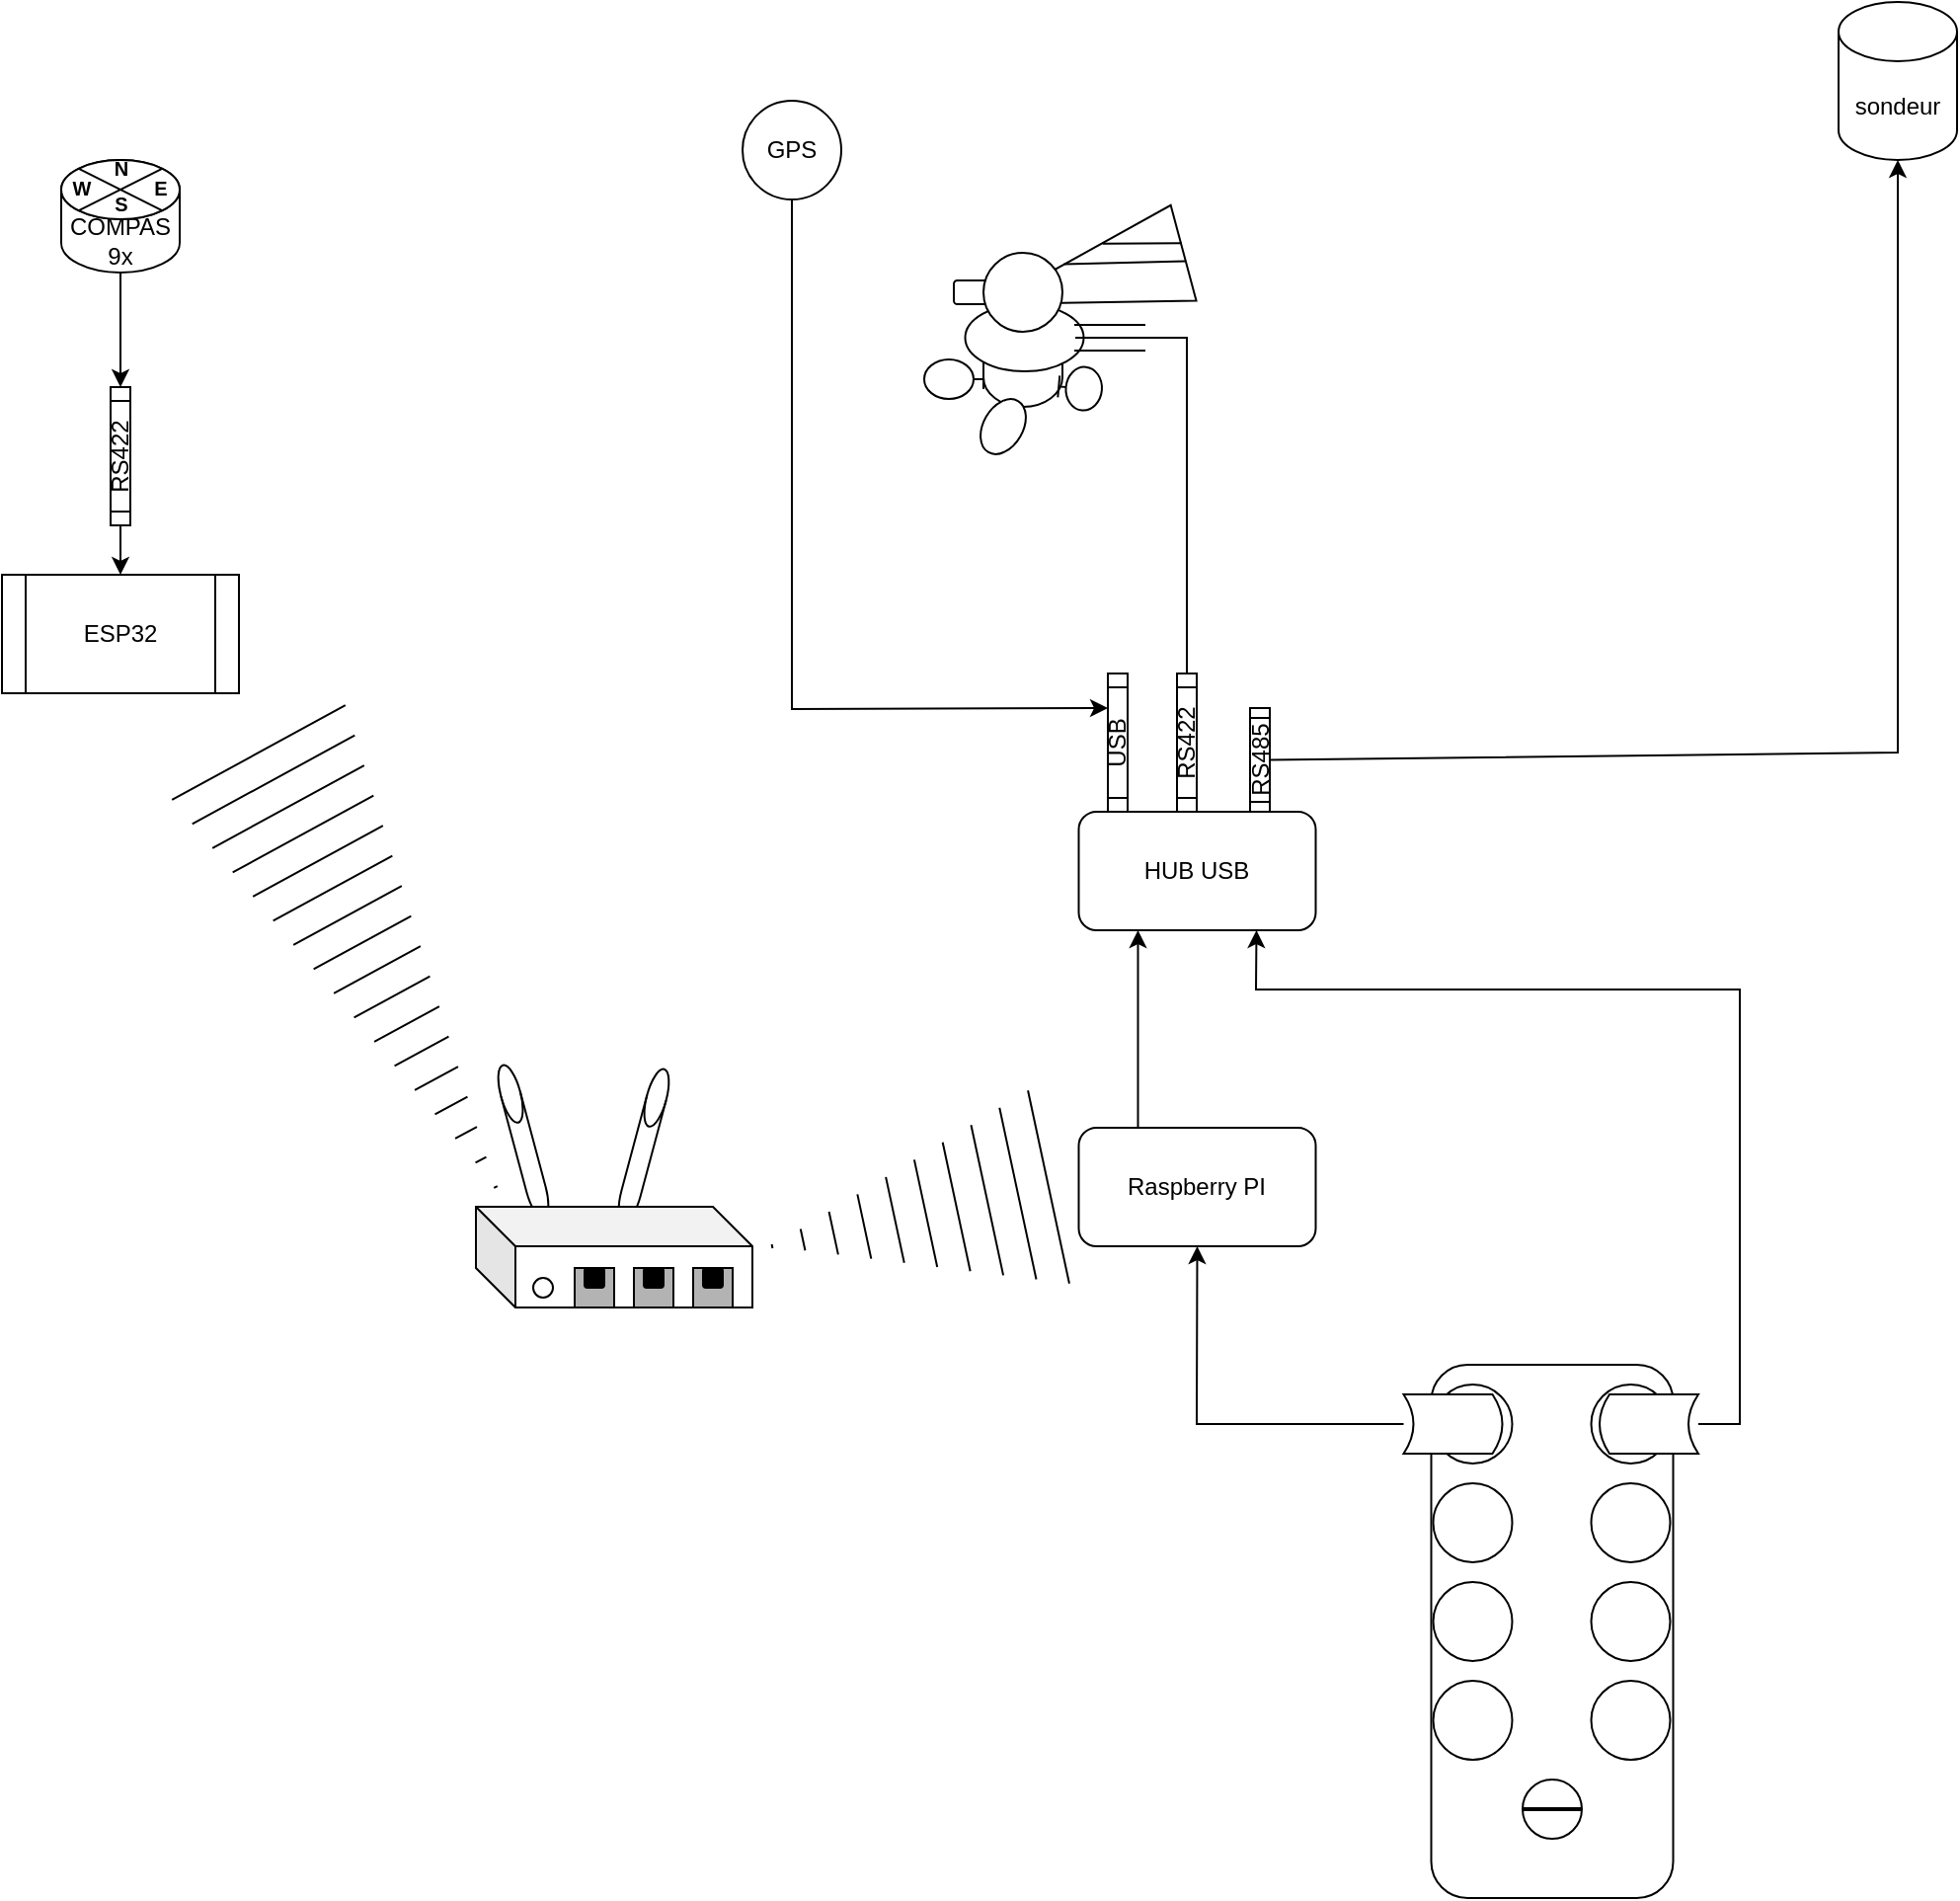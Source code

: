 <mxfile version="26.1.1">
  <diagram name="Page-1" id="7e0a89b8-554c-2b80-1dc8-d5c74ca68de4">
    <mxGraphModel dx="2924" dy="1096" grid="1" gridSize="10" guides="1" tooltips="1" connect="1" arrows="1" fold="1" page="1" pageScale="1" pageWidth="1100" pageHeight="850" background="none" math="0" shadow="0">
      <root>
        <mxCell id="0" />
        <mxCell id="1" parent="0" />
        <mxCell id="AymEnN1jt3cIqRpXWdCc-1" value="&lt;div&gt;sondeur&lt;/div&gt;" style="shape=cylinder3;whiteSpace=wrap;html=1;boundedLbl=1;backgroundOutline=1;size=15;" parent="1" vertex="1">
          <mxGeometry x="730" y="60" width="60" height="80" as="geometry" />
        </mxCell>
        <mxCell id="AymEnN1jt3cIqRpXWdCc-2" value="" style="rounded=1;whiteSpace=wrap;html=1;rotation=90;" parent="1" vertex="1">
          <mxGeometry x="450" y="823.75" width="270" height="122.5" as="geometry" />
        </mxCell>
        <mxCell id="AymEnN1jt3cIqRpXWdCc-3" value="" style="ellipse;whiteSpace=wrap;html=1;aspect=fixed;" parent="1" vertex="1">
          <mxGeometry x="524.75" y="760" width="40" height="40" as="geometry" />
        </mxCell>
        <mxCell id="AymEnN1jt3cIqRpXWdCc-5" value="" style="ellipse;whiteSpace=wrap;html=1;aspect=fixed;" parent="1" vertex="1">
          <mxGeometry x="524.75" y="810" width="40" height="40" as="geometry" />
        </mxCell>
        <mxCell id="AymEnN1jt3cIqRpXWdCc-6" value="" style="ellipse;whiteSpace=wrap;html=1;aspect=fixed;" parent="1" vertex="1">
          <mxGeometry x="524.75" y="860" width="40" height="40" as="geometry" />
        </mxCell>
        <mxCell id="AymEnN1jt3cIqRpXWdCc-7" value="" style="ellipse;whiteSpace=wrap;html=1;aspect=fixed;" parent="1" vertex="1">
          <mxGeometry x="524.75" y="910" width="40" height="40" as="geometry" />
        </mxCell>
        <mxCell id="AymEnN1jt3cIqRpXWdCc-8" value="" style="ellipse;whiteSpace=wrap;html=1;aspect=fixed;" parent="1" vertex="1">
          <mxGeometry x="604.75" y="760" width="40" height="40" as="geometry" />
        </mxCell>
        <mxCell id="AymEnN1jt3cIqRpXWdCc-9" value="" style="ellipse;whiteSpace=wrap;html=1;aspect=fixed;" parent="1" vertex="1">
          <mxGeometry x="604.75" y="810" width="40" height="40" as="geometry" />
        </mxCell>
        <mxCell id="AymEnN1jt3cIqRpXWdCc-10" value="" style="ellipse;whiteSpace=wrap;html=1;aspect=fixed;" parent="1" vertex="1">
          <mxGeometry x="604.75" y="860" width="40" height="40" as="geometry" />
        </mxCell>
        <mxCell id="AymEnN1jt3cIqRpXWdCc-11" value="" style="ellipse;whiteSpace=wrap;html=1;aspect=fixed;" parent="1" vertex="1">
          <mxGeometry x="604.75" y="910" width="40" height="40" as="geometry" />
        </mxCell>
        <mxCell id="AymEnN1jt3cIqRpXWdCc-12" value="" style="ellipse;whiteSpace=wrap;html=1;aspect=fixed;" parent="1" vertex="1">
          <mxGeometry x="570" y="960" width="30" height="30" as="geometry" />
        </mxCell>
        <mxCell id="AymEnN1jt3cIqRpXWdCc-14" value="" style="line;strokeWidth=2;html=1;" parent="1" vertex="1">
          <mxGeometry x="570" y="970" width="30" height="10" as="geometry" />
        </mxCell>
        <mxCell id="AymEnN1jt3cIqRpXWdCc-19" style="edgeStyle=none;rounded=0;orthogonalLoop=1;jettySize=auto;html=1;exitX=1;exitY=0.5;exitDx=0;exitDy=0;entryX=0.5;entryY=1;entryDx=0;entryDy=0;" parent="1" source="AymEnN1jt3cIqRpXWdCc-15" target="AymEnN1jt3cIqRpXWdCc-17" edge="1">
          <mxGeometry relative="1" as="geometry">
            <Array as="points">
              <mxPoint x="405" y="780" />
            </Array>
          </mxGeometry>
        </mxCell>
        <mxCell id="AymEnN1jt3cIqRpXWdCc-15" value="" style="shape=dataStorage;whiteSpace=wrap;html=1;fixedSize=1;rotation=-180;size=5;" parent="1" vertex="1">
          <mxGeometry x="509.75" y="765" width="50" height="30" as="geometry" />
        </mxCell>
        <mxCell id="AymEnN1jt3cIqRpXWdCc-20" style="edgeStyle=none;rounded=0;orthogonalLoop=1;jettySize=auto;html=1;exitX=0.25;exitY=0;exitDx=0;exitDy=0;entryX=0.25;entryY=1;entryDx=0;entryDy=0;" parent="1" source="AymEnN1jt3cIqRpXWdCc-17" target="AymEnN1jt3cIqRpXWdCc-18" edge="1">
          <mxGeometry relative="1" as="geometry" />
        </mxCell>
        <mxCell id="AymEnN1jt3cIqRpXWdCc-17" value="Raspberry PI" style="rounded=1;whiteSpace=wrap;html=1;" parent="1" vertex="1">
          <mxGeometry x="345.25" y="630" width="120" height="60" as="geometry" />
        </mxCell>
        <mxCell id="AymEnN1jt3cIqRpXWdCc-18" value="HUB USB" style="rounded=1;whiteSpace=wrap;html=1;" parent="1" vertex="1">
          <mxGeometry x="345.25" y="470" width="120" height="60" as="geometry" />
        </mxCell>
        <mxCell id="AymEnN1jt3cIqRpXWdCc-24" value="USB" style="shape=process;whiteSpace=wrap;html=1;backgroundOutline=1;rotation=-90;" parent="1" vertex="1">
          <mxGeometry x="330" y="430" width="70" height="10" as="geometry" />
        </mxCell>
        <mxCell id="AymEnN1jt3cIqRpXWdCc-25" value="&lt;div&gt;RS422&lt;/div&gt;" style="shape=process;whiteSpace=wrap;html=1;backgroundOutline=1;rotation=-90;" parent="1" vertex="1">
          <mxGeometry x="365" y="430" width="70" height="10" as="geometry" />
        </mxCell>
        <mxCell id="UGv_FsY0YA6teAsnB-vg-2" value="&lt;div&gt;RS485&lt;/div&gt;" style="shape=process;whiteSpace=wrap;html=1;backgroundOutline=1;rotation=-90;" vertex="1" parent="1">
          <mxGeometry x="410.75" y="438.75" width="52.5" height="10" as="geometry" />
        </mxCell>
        <mxCell id="UGv_FsY0YA6teAsnB-vg-3" style="edgeStyle=none;rounded=0;orthogonalLoop=1;jettySize=auto;html=1;entryX=0.5;entryY=1;entryDx=0;entryDy=0;entryPerimeter=0;exitX=0.5;exitY=1;exitDx=0;exitDy=0;" edge="1" parent="1" source="UGv_FsY0YA6teAsnB-vg-2" target="AymEnN1jt3cIqRpXWdCc-1">
          <mxGeometry relative="1" as="geometry">
            <mxPoint x="450" y="440" as="sourcePoint" />
            <Array as="points">
              <mxPoint x="760" y="440" />
            </Array>
          </mxGeometry>
        </mxCell>
        <mxCell id="UGv_FsY0YA6teAsnB-vg-6" style="edgeStyle=none;rounded=0;orthogonalLoop=1;jettySize=auto;html=1;exitX=0.5;exitY=1;exitDx=0;exitDy=0;entryX=0.75;entryY=0;entryDx=0;entryDy=0;" edge="1" parent="1" source="UGv_FsY0YA6teAsnB-vg-5" target="AymEnN1jt3cIqRpXWdCc-24">
          <mxGeometry relative="1" as="geometry">
            <Array as="points">
              <mxPoint x="200" y="418" />
            </Array>
          </mxGeometry>
        </mxCell>
        <mxCell id="UGv_FsY0YA6teAsnB-vg-5" value="GPS" style="ellipse;whiteSpace=wrap;html=1;aspect=fixed;" vertex="1" parent="1">
          <mxGeometry x="175" y="110" width="50" height="50" as="geometry" />
        </mxCell>
        <mxCell id="UGv_FsY0YA6teAsnB-vg-7" value="" style="triangle;whiteSpace=wrap;html=1;rotation=-195;" vertex="1" parent="1">
          <mxGeometry x="300" y="175" width="100" height="50" as="geometry" />
        </mxCell>
        <mxCell id="UGv_FsY0YA6teAsnB-vg-9" value="" style="rounded=1;whiteSpace=wrap;html=1;" vertex="1" parent="1">
          <mxGeometry x="282" y="201" width="40" height="12" as="geometry" />
        </mxCell>
        <mxCell id="UGv_FsY0YA6teAsnB-vg-11" value="" style="shape=cylinder3;whiteSpace=wrap;html=1;boundedLbl=1;backgroundOutline=1;size=15;" vertex="1" parent="1">
          <mxGeometry x="297" y="213" width="40" height="52" as="geometry" />
        </mxCell>
        <mxCell id="UGv_FsY0YA6teAsnB-vg-12" value="" style="ellipse;whiteSpace=wrap;html=1;" vertex="1" parent="1">
          <mxGeometry x="287.75" y="213" width="60" height="34" as="geometry" />
        </mxCell>
        <mxCell id="UGv_FsY0YA6teAsnB-vg-13" value="" style="ellipse;whiteSpace=wrap;html=1;aspect=fixed;" vertex="1" parent="1">
          <mxGeometry x="297" y="187" width="40" height="40" as="geometry" />
        </mxCell>
        <mxCell id="UGv_FsY0YA6teAsnB-vg-14" value="" style="endArrow=none;html=1;rounded=0;exitX=0.383;exitY=0.801;exitDx=0;exitDy=0;exitPerimeter=0;entryX=-0.004;entryY=0.599;entryDx=0;entryDy=0;entryPerimeter=0;" edge="1" parent="1" source="UGv_FsY0YA6teAsnB-vg-7" target="UGv_FsY0YA6teAsnB-vg-7">
          <mxGeometry width="50" height="50" relative="1" as="geometry">
            <mxPoint x="358.678" y="182.319" as="sourcePoint" />
            <mxPoint x="397.25" y="184" as="targetPoint" />
          </mxGeometry>
        </mxCell>
        <mxCell id="UGv_FsY0YA6teAsnB-vg-15" value="" style="endArrow=none;html=1;rounded=0;exitX=0.599;exitY=0.703;exitDx=0;exitDy=0;entryX=0.001;entryY=0.414;entryDx=0;entryDy=0;entryPerimeter=0;exitPerimeter=0;" edge="1" parent="1" source="UGv_FsY0YA6teAsnB-vg-7" target="UGv_FsY0YA6teAsnB-vg-7">
          <mxGeometry width="50" height="50" relative="1" as="geometry">
            <mxPoint x="346.765" y="191.926" as="sourcePoint" />
            <mxPoint x="397" y="191" as="targetPoint" />
          </mxGeometry>
        </mxCell>
        <mxCell id="UGv_FsY0YA6teAsnB-vg-16" value="" style="shape=umlBoundary;whiteSpace=wrap;html=1;rotation=-180;" vertex="1" parent="1">
          <mxGeometry x="267" y="241" width="30" height="20" as="geometry" />
        </mxCell>
        <mxCell id="UGv_FsY0YA6teAsnB-vg-20" value="" style="shape=umlBoundary;whiteSpace=wrap;html=1;rotation=5;" vertex="1" parent="1">
          <mxGeometry x="335.1" y="244.64" width="21.88" height="22" as="geometry" />
        </mxCell>
        <mxCell id="UGv_FsY0YA6teAsnB-vg-22" value="" style="ellipse;whiteSpace=wrap;html=1;rotation=-60;" vertex="1" parent="1">
          <mxGeometry x="292" y="265" width="30" height="20" as="geometry" />
        </mxCell>
        <mxCell id="UGv_FsY0YA6teAsnB-vg-24" value="" style="shape=partialRectangle;whiteSpace=wrap;html=1;top=0;bottom=0;fillColor=none;rotation=-90;" vertex="1" parent="1">
          <mxGeometry x="354.5" y="212.5" width="13" height="35" as="geometry" />
        </mxCell>
        <mxCell id="UGv_FsY0YA6teAsnB-vg-27" style="edgeStyle=none;rounded=0;orthogonalLoop=1;jettySize=auto;html=1;exitX=1;exitY=0.5;exitDx=0;exitDy=0;entryX=0.75;entryY=1;entryDx=0;entryDy=0;" edge="1" parent="1" source="UGv_FsY0YA6teAsnB-vg-26" target="AymEnN1jt3cIqRpXWdCc-18">
          <mxGeometry relative="1" as="geometry">
            <Array as="points">
              <mxPoint x="680" y="780" />
              <mxPoint x="680" y="560" />
              <mxPoint x="435" y="560" />
            </Array>
          </mxGeometry>
        </mxCell>
        <mxCell id="UGv_FsY0YA6teAsnB-vg-26" value="" style="shape=dataStorage;whiteSpace=wrap;html=1;fixedSize=1;rotation=0;size=5;" vertex="1" parent="1">
          <mxGeometry x="609" y="765" width="50" height="30" as="geometry" />
        </mxCell>
        <mxCell id="UGv_FsY0YA6teAsnB-vg-30" value="" style="endArrow=none;html=1;rounded=0;exitX=0.5;exitY=0;exitDx=0;exitDy=0;entryX=1;entryY=0.5;entryDx=0;entryDy=0;" edge="1" parent="1" source="UGv_FsY0YA6teAsnB-vg-24" target="AymEnN1jt3cIqRpXWdCc-25">
          <mxGeometry width="50" height="50" relative="1" as="geometry">
            <mxPoint x="390" y="300" as="sourcePoint" />
            <mxPoint x="450" y="285" as="targetPoint" />
            <Array as="points">
              <mxPoint x="400" y="230" />
            </Array>
          </mxGeometry>
        </mxCell>
        <mxCell id="UGv_FsY0YA6teAsnB-vg-33" value="ESP32" style="shape=process;whiteSpace=wrap;html=1;backgroundOutline=1;" vertex="1" parent="1">
          <mxGeometry x="-200" y="350" width="120" height="60" as="geometry" />
        </mxCell>
        <mxCell id="UGv_FsY0YA6teAsnB-vg-35" value="" style="shape=cylinder3;whiteSpace=wrap;html=1;boundedLbl=1;backgroundOutline=1;size=15;rotation=-15;" vertex="1" parent="1">
          <mxGeometry x="59" y="597" width="10" height="80" as="geometry" />
        </mxCell>
        <mxCell id="UGv_FsY0YA6teAsnB-vg-36" value="" style="shape=cylinder3;whiteSpace=wrap;html=1;boundedLbl=1;backgroundOutline=1;size=15;rotation=15;" vertex="1" parent="1">
          <mxGeometry x="120" y="599" width="10" height="80" as="geometry" />
        </mxCell>
        <mxCell id="UGv_FsY0YA6teAsnB-vg-37" value="" style="shape=cube;whiteSpace=wrap;html=1;boundedLbl=1;backgroundOutline=1;darkOpacity=0.05;darkOpacity2=0.1;" vertex="1" parent="1">
          <mxGeometry x="40" y="670" width="140" height="51" as="geometry" />
        </mxCell>
        <mxCell id="UGv_FsY0YA6teAsnB-vg-39" value="" style="ellipse;whiteSpace=wrap;html=1;aspect=fixed;" vertex="1" parent="1">
          <mxGeometry x="69" y="706" width="10" height="10" as="geometry" />
        </mxCell>
        <mxCell id="UGv_FsY0YA6teAsnB-vg-40" value="" style="whiteSpace=wrap;html=1;aspect=fixed;fillColor=#B3B3B3;" vertex="1" parent="1">
          <mxGeometry x="90" y="701" width="20" height="20" as="geometry" />
        </mxCell>
        <mxCell id="UGv_FsY0YA6teAsnB-vg-41" value="" style="rounded=1;whiteSpace=wrap;html=1;fillColor=#000000;" vertex="1" parent="1">
          <mxGeometry x="95" y="701" width="10" height="10" as="geometry" />
        </mxCell>
        <mxCell id="UGv_FsY0YA6teAsnB-vg-45" value="" style="whiteSpace=wrap;html=1;aspect=fixed;fillColor=#B3B3B3;" vertex="1" parent="1">
          <mxGeometry x="120" y="701" width="20" height="20" as="geometry" />
        </mxCell>
        <mxCell id="UGv_FsY0YA6teAsnB-vg-46" value="" style="rounded=1;whiteSpace=wrap;html=1;fillColor=#000000;" vertex="1" parent="1">
          <mxGeometry x="125" y="701" width="10" height="10" as="geometry" />
        </mxCell>
        <mxCell id="UGv_FsY0YA6teAsnB-vg-47" value="" style="whiteSpace=wrap;html=1;aspect=fixed;fillColor=#B3B3B3;" vertex="1" parent="1">
          <mxGeometry x="150" y="701" width="20" height="20" as="geometry" />
        </mxCell>
        <mxCell id="UGv_FsY0YA6teAsnB-vg-48" value="" style="rounded=1;whiteSpace=wrap;html=1;fillColor=#000000;" vertex="1" parent="1">
          <mxGeometry x="155" y="701" width="10" height="10" as="geometry" />
        </mxCell>
        <mxCell id="UGv_FsY0YA6teAsnB-vg-49" value="" style="shape=mxgraph.arrows2.wedgeArrowDashed2;html=1;bendable=0;startWidth=50;stepSize=15;rounded=0;" edge="1" parent="1">
          <mxGeometry width="100" height="100" relative="1" as="geometry">
            <mxPoint x="330" y="660" as="sourcePoint" />
            <mxPoint x="190" y="690" as="targetPoint" />
          </mxGeometry>
        </mxCell>
        <mxCell id="UGv_FsY0YA6teAsnB-vg-71" style="edgeStyle=none;rounded=0;orthogonalLoop=1;jettySize=auto;html=1;exitX=0.5;exitY=1;exitDx=0;exitDy=0;exitPerimeter=0;entryX=1;entryY=0.5;entryDx=0;entryDy=0;" edge="1" parent="1" source="UGv_FsY0YA6teAsnB-vg-51" target="UGv_FsY0YA6teAsnB-vg-72">
          <mxGeometry relative="1" as="geometry">
            <mxPoint x="-130" y="160" as="sourcePoint" />
            <mxPoint x="-130" y="313" as="targetPoint" />
          </mxGeometry>
        </mxCell>
        <mxCell id="UGv_FsY0YA6teAsnB-vg-51" value="COMPAS 9x" style="shape=cylinder3;whiteSpace=wrap;html=1;boundedLbl=1;backgroundOutline=1;size=15;" vertex="1" parent="1">
          <mxGeometry x="-170" y="140" width="60" height="57" as="geometry" />
        </mxCell>
        <mxCell id="UGv_FsY0YA6teAsnB-vg-56" value="" style="shape=sumEllipse;perimeter=ellipsePerimeter;whiteSpace=wrap;html=1;backgroundOutline=1;" vertex="1" parent="1">
          <mxGeometry x="-170" y="140" width="60" height="30" as="geometry" />
        </mxCell>
        <mxCell id="UGv_FsY0YA6teAsnB-vg-63" value="&lt;font style=&quot;font-size: 10px;&quot;&gt;N&lt;/font&gt;" style="text;strokeColor=none;fillColor=none;html=1;fontSize=24;fontStyle=1;verticalAlign=middle;align=center;" vertex="1" parent="1">
          <mxGeometry x="-150" y="140" width="20" as="geometry" />
        </mxCell>
        <mxCell id="UGv_FsY0YA6teAsnB-vg-66" value="&lt;font style=&quot;font-size: 10px;&quot;&gt;S&lt;/font&gt;" style="text;strokeColor=none;fillColor=none;html=1;fontSize=24;fontStyle=1;verticalAlign=middle;align=center;" vertex="1" parent="1">
          <mxGeometry x="-150" y="158" width="20" as="geometry" />
        </mxCell>
        <mxCell id="UGv_FsY0YA6teAsnB-vg-68" value="&lt;font style=&quot;font-size: 10px;&quot;&gt;W&lt;/font&gt;" style="text;strokeColor=none;fillColor=none;html=1;fontSize=24;fontStyle=1;verticalAlign=middle;align=center;" vertex="1" parent="1">
          <mxGeometry x="-170" y="150" width="20" as="geometry" />
        </mxCell>
        <mxCell id="UGv_FsY0YA6teAsnB-vg-69" value="&lt;font style=&quot;font-size: 10px;&quot;&gt;E&lt;/font&gt;" style="text;strokeColor=none;fillColor=none;html=1;fontSize=24;fontStyle=1;verticalAlign=middle;align=center;" vertex="1" parent="1">
          <mxGeometry x="-130" y="140" width="20" height="19" as="geometry" />
        </mxCell>
        <mxCell id="UGv_FsY0YA6teAsnB-vg-74" style="edgeStyle=none;rounded=0;orthogonalLoop=1;jettySize=auto;html=1;exitX=0;exitY=0.5;exitDx=0;exitDy=0;entryX=0.5;entryY=0;entryDx=0;entryDy=0;" edge="1" parent="1" source="UGv_FsY0YA6teAsnB-vg-72" target="UGv_FsY0YA6teAsnB-vg-33">
          <mxGeometry relative="1" as="geometry" />
        </mxCell>
        <mxCell id="UGv_FsY0YA6teAsnB-vg-72" value="&lt;div&gt;RS422&lt;/div&gt;" style="shape=process;whiteSpace=wrap;html=1;backgroundOutline=1;rotation=-90;" vertex="1" parent="1">
          <mxGeometry x="-175" y="285" width="70" height="10" as="geometry" />
        </mxCell>
        <mxCell id="UGv_FsY0YA6teAsnB-vg-75" value="" style="shape=mxgraph.arrows2.wedgeArrowDashed2;html=1;bendable=0;startWidth=50;stepSize=15;rounded=0;" edge="1" parent="1">
          <mxGeometry width="100" height="100" relative="1" as="geometry">
            <mxPoint x="-70" y="440" as="sourcePoint" />
            <mxPoint x="50" y="660" as="targetPoint" />
          </mxGeometry>
        </mxCell>
      </root>
    </mxGraphModel>
  </diagram>
</mxfile>
